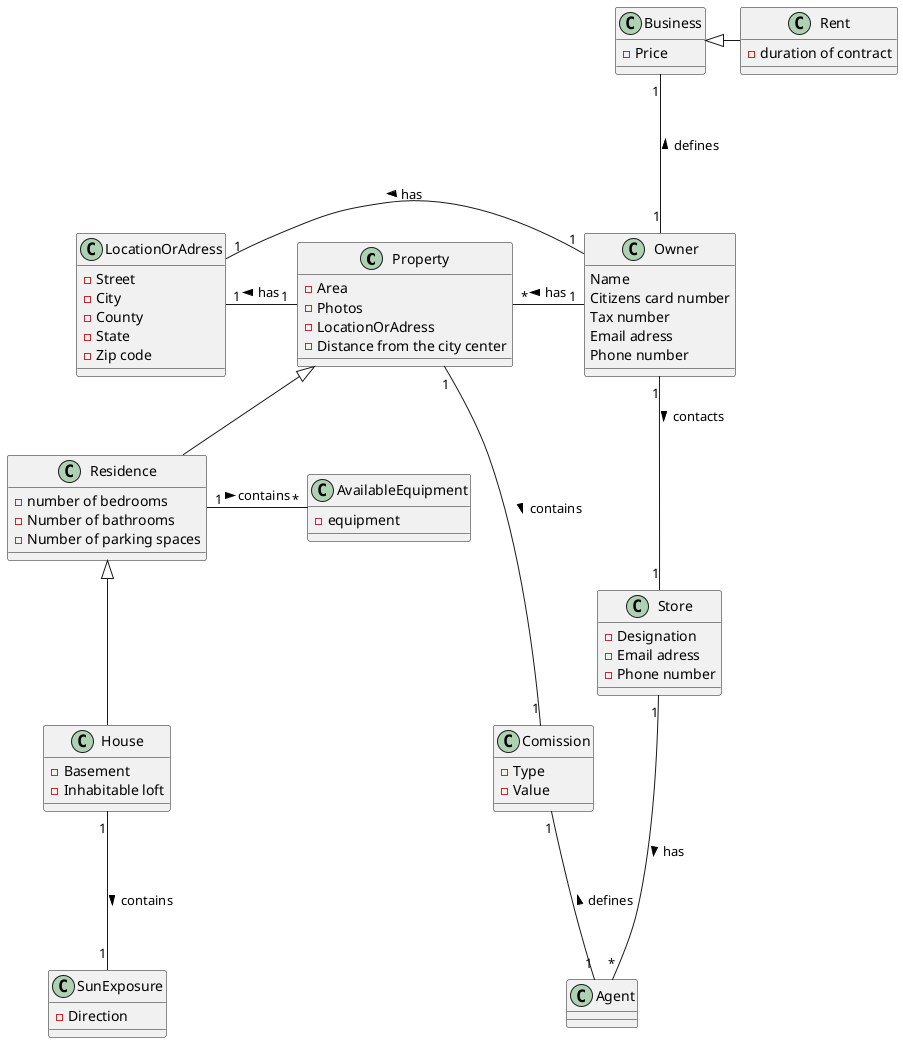 @startuml
skinparam groupInheritance 2

class Property

class House

class Residence

class LocationOrAdress

class Owner

class Comission

class Agent

class Business

class AvailableEquipment

class Rent

class SunExposure

class Store

class AvailableEquipment{
- equipment
}

class Owner {
Name
Citizens card number
Tax number
Email adress
Phone number
}

class Rent{
-duration of contract
}


class Business{
- Price
}

class Residence{
- number of bedrooms
- Number of bathrooms
- Number of parking spaces
 }

class Store{
- Designation
- Email adress
- Phone number

}

class Property {
- Area
- Photos
- LocationOrAdress
- Distance from the city center
}

class House {
- Basement
- Inhabitable loft
}

class SunExposure {
- Direction
}

class LocationOrAdress {
- Street
- City
- County
- State
- Zip code
}

class Comission{
-Type
-Value
}

Residence <|-- House
Property <|-- Residence
SunExposure "1" -up-- "1" House: contains <
LocationOrAdress "1" -right-- "1" Property: has <
LocationOrAdress "1" -right-- "1" Owner: has <
Owner "1" -left-- "*" Property: has >
Owner "1" -- "1" Store: contacts >
Agent "*" -up-- "1" Store: has <
Comission "1" -down-- "1" Agent: defines <
Comission "1" -up-- "1" Property: contains <
Owner "1" -up-- "1" Business: defines >
AvailableEquipment "*" -left-- "1" Residence: contains <
Business <|-right- Rent


@enduml